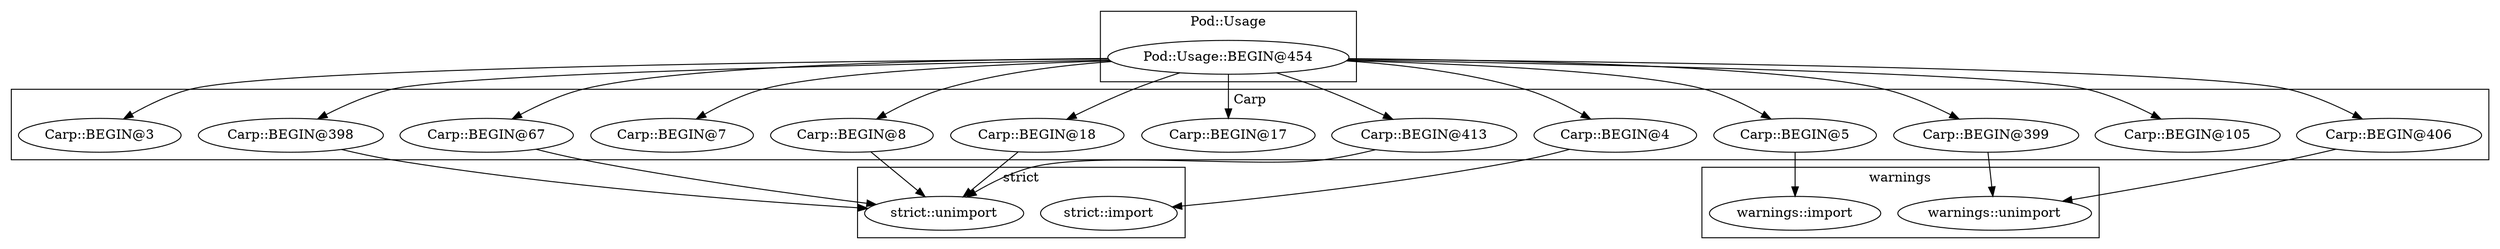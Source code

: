 digraph {
graph [overlap=false]
subgraph cluster_Pod_Usage {
	label="Pod::Usage";
	"Pod::Usage::BEGIN@454";
}
subgraph cluster_warnings {
	label="warnings";
	"warnings::unimport";
	"warnings::import";
}
subgraph cluster_strict {
	label="strict";
	"strict::import";
	"strict::unimport";
}
subgraph cluster_Carp {
	label="Carp";
	"Carp::BEGIN@398";
	"Carp::BEGIN@105";
	"Carp::BEGIN@4";
	"Carp::BEGIN@18";
	"Carp::BEGIN@8";
	"Carp::BEGIN@5";
	"Carp::BEGIN@17";
	"Carp::BEGIN@413";
	"Carp::BEGIN@399";
	"Carp::BEGIN@7";
	"Carp::BEGIN@406";
	"Carp::BEGIN@67";
	"Carp::BEGIN@3";
}
"Pod::Usage::BEGIN@454" -> "Carp::BEGIN@18";
"Carp::BEGIN@399" -> "warnings::unimport";
"Carp::BEGIN@406" -> "warnings::unimport";
"Pod::Usage::BEGIN@454" -> "Carp::BEGIN@4";
"Carp::BEGIN@18" -> "strict::unimport";
"Carp::BEGIN@67" -> "strict::unimport";
"Carp::BEGIN@398" -> "strict::unimport";
"Carp::BEGIN@8" -> "strict::unimport";
"Carp::BEGIN@413" -> "strict::unimport";
"Pod::Usage::BEGIN@454" -> "Carp::BEGIN@67";
"Pod::Usage::BEGIN@454" -> "Carp::BEGIN@105";
"Pod::Usage::BEGIN@454" -> "Carp::BEGIN@5";
"Carp::BEGIN@5" -> "warnings::import";
"Pod::Usage::BEGIN@454" -> "Carp::BEGIN@399";
"Pod::Usage::BEGIN@454" -> "Carp::BEGIN@3";
"Pod::Usage::BEGIN@454" -> "Carp::BEGIN@7";
"Pod::Usage::BEGIN@454" -> "Carp::BEGIN@406";
"Pod::Usage::BEGIN@454" -> "Carp::BEGIN@398";
"Pod::Usage::BEGIN@454" -> "Carp::BEGIN@8";
"Pod::Usage::BEGIN@454" -> "Carp::BEGIN@17";
"Pod::Usage::BEGIN@454" -> "Carp::BEGIN@413";
"Carp::BEGIN@4" -> "strict::import";
}
